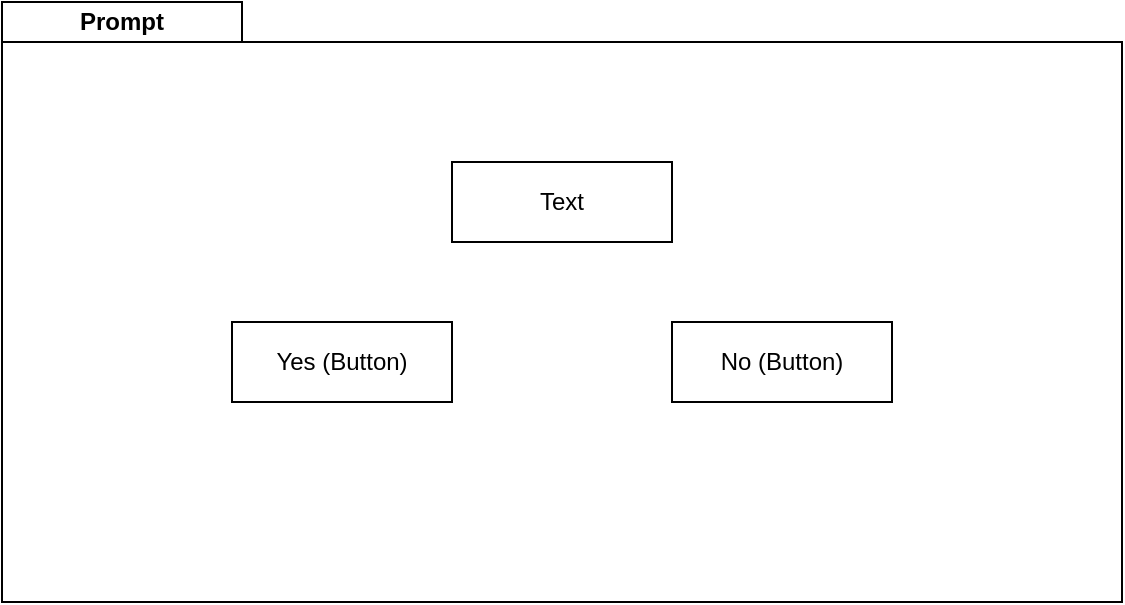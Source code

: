 <mxfile version="13.8.1" type="device"><diagram id="u2K7IQRqg0ieivzwZnX9" name="Page-1"><mxGraphModel dx="868" dy="450" grid="1" gridSize="10" guides="1" tooltips="1" connect="1" arrows="1" fold="1" page="1" pageScale="1" pageWidth="850" pageHeight="1100" math="0" shadow="0"><root><mxCell id="0"/><mxCell id="1" parent="0"/><mxCell id="3PKmUZ2Fy3H-tuPqT17t-1" value="" style="rounded=0;whiteSpace=wrap;html=1;" vertex="1" parent="1"><mxGeometry x="160" y="80" width="560" height="280" as="geometry"/></mxCell><mxCell id="3PKmUZ2Fy3H-tuPqT17t-2" value="&lt;b&gt;Prompt&lt;/b&gt;" style="rounded=0;whiteSpace=wrap;html=1;" vertex="1" parent="1"><mxGeometry x="160" y="60" width="120" height="20" as="geometry"/></mxCell><mxCell id="3PKmUZ2Fy3H-tuPqT17t-3" value="Text" style="rounded=0;whiteSpace=wrap;html=1;" vertex="1" parent="1"><mxGeometry x="385" y="140" width="110" height="40" as="geometry"/></mxCell><mxCell id="3PKmUZ2Fy3H-tuPqT17t-4" value="Yes (Button)" style="rounded=0;whiteSpace=wrap;html=1;" vertex="1" parent="1"><mxGeometry x="275" y="220" width="110" height="40" as="geometry"/></mxCell><mxCell id="3PKmUZ2Fy3H-tuPqT17t-5" value="No (Button)" style="rounded=0;whiteSpace=wrap;html=1;" vertex="1" parent="1"><mxGeometry x="495" y="220" width="110" height="40" as="geometry"/></mxCell></root></mxGraphModel></diagram></mxfile>